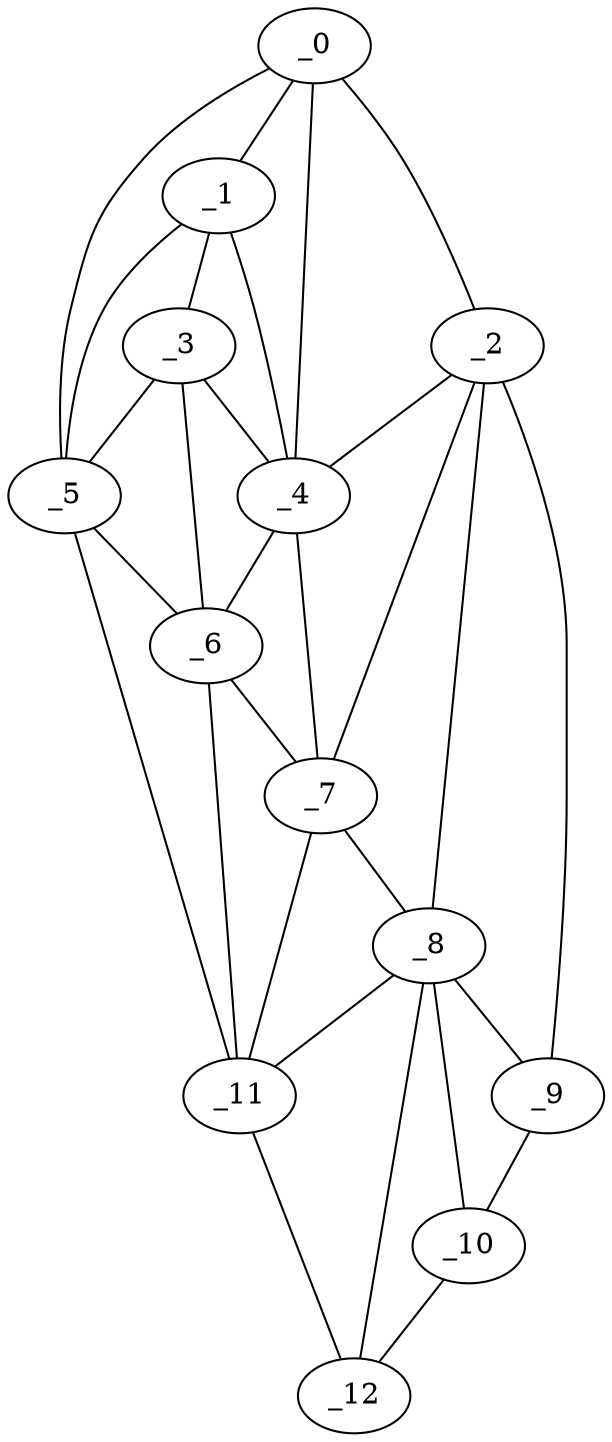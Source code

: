 graph "obj42__260.gxl" {
	_0	 [x=9,
		y=32];
	_1	 [x=16,
		y=28];
	_0 -- _1	 [valence=1];
	_2	 [x=16,
		y=51];
	_0 -- _2	 [valence=1];
	_4	 [x=19,
		y=33];
	_0 -- _4	 [valence=2];
	_5	 [x=22,
		y=22];
	_0 -- _5	 [valence=1];
	_3	 [x=19,
		y=27];
	_1 -- _3	 [valence=1];
	_1 -- _4	 [valence=2];
	_1 -- _5	 [valence=2];
	_2 -- _4	 [valence=1];
	_7	 [x=75,
		y=48];
	_2 -- _7	 [valence=2];
	_8	 [x=77,
		y=58];
	_2 -- _8	 [valence=2];
	_9	 [x=90,
		y=103];
	_2 -- _9	 [valence=1];
	_3 -- _4	 [valence=2];
	_3 -- _5	 [valence=2];
	_6	 [x=26,
		y=24];
	_3 -- _6	 [valence=1];
	_4 -- _6	 [valence=2];
	_4 -- _7	 [valence=1];
	_5 -- _6	 [valence=1];
	_11	 [x=108,
		y=43];
	_5 -- _11	 [valence=1];
	_6 -- _7	 [valence=2];
	_6 -- _11	 [valence=1];
	_7 -- _8	 [valence=2];
	_7 -- _11	 [valence=2];
	_8 -- _9	 [valence=2];
	_10	 [x=96,
		y=94];
	_8 -- _10	 [valence=2];
	_8 -- _11	 [valence=2];
	_12	 [x=110,
		y=48];
	_8 -- _12	 [valence=2];
	_9 -- _10	 [valence=1];
	_10 -- _12	 [valence=1];
	_11 -- _12	 [valence=1];
}
